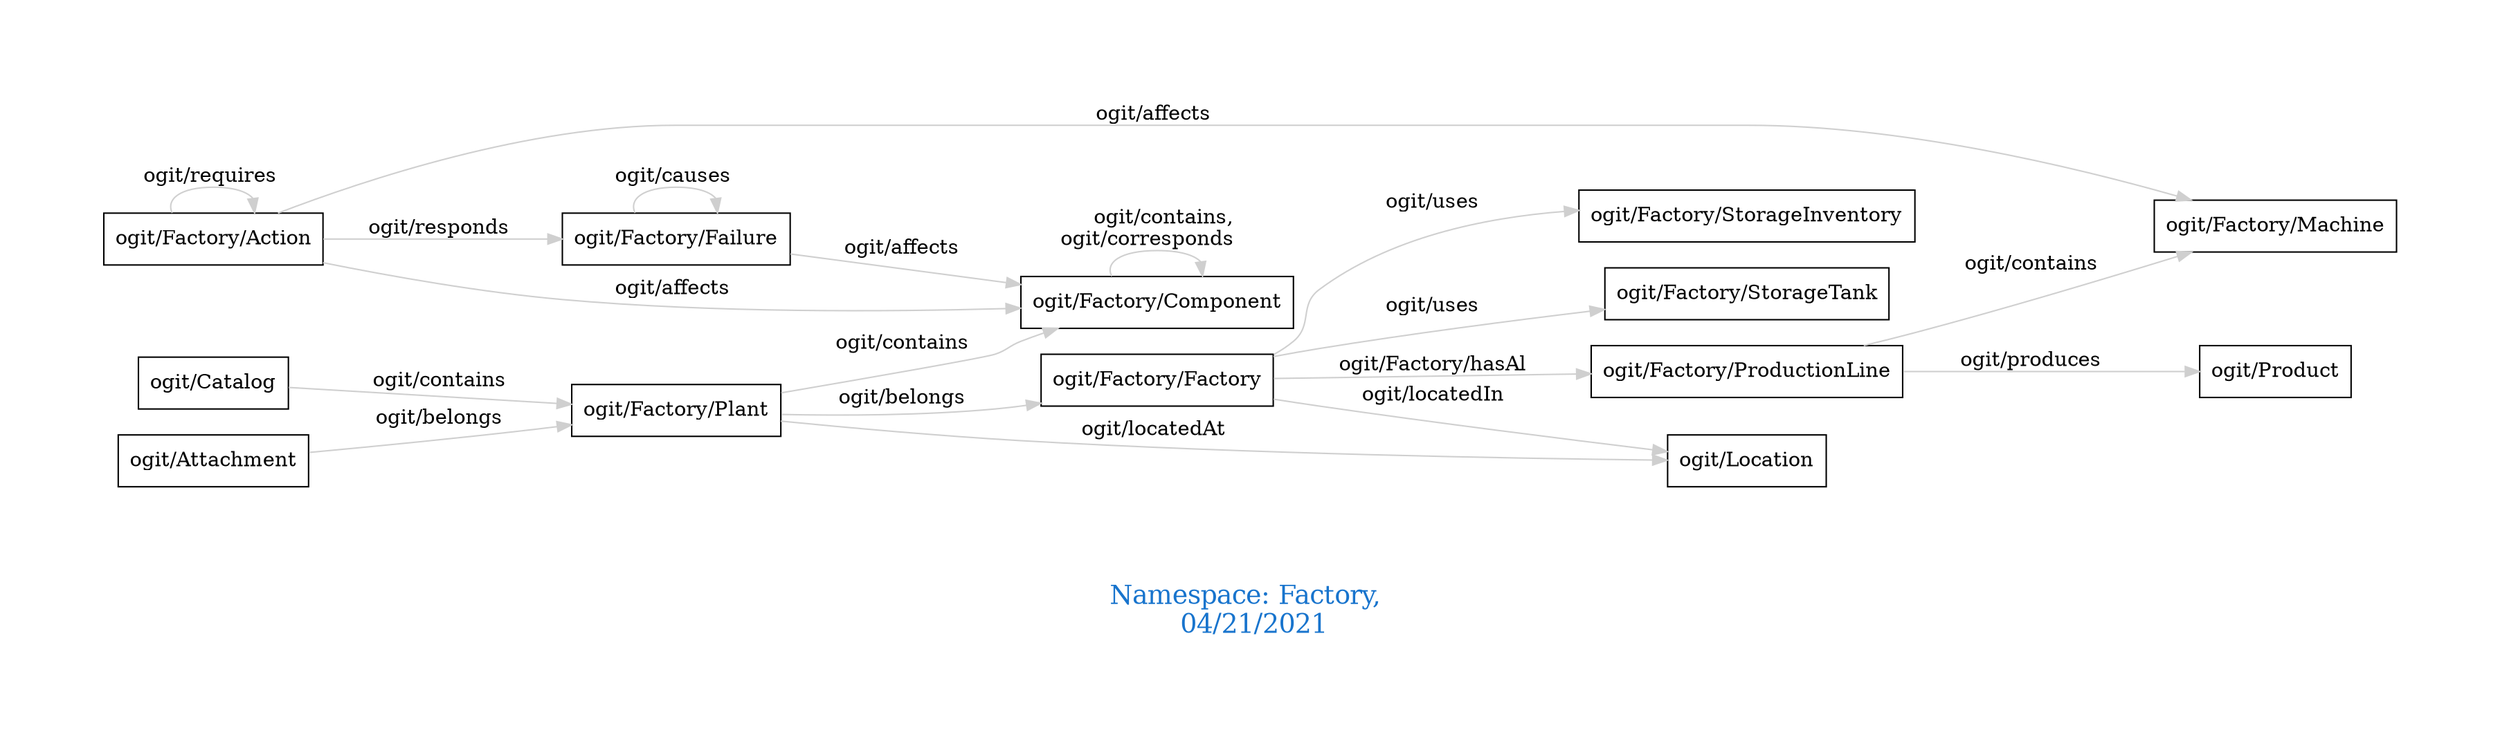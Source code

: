 digraph OGIT_ontology {
 graph [ rankdir= LR,pad=1 
fontsize = 18,
fontcolor= dodgerblue3,label = "\n\n\nNamespace: Factory, \n 04/21/2021"];
node[shape=polygon];
edge [  color="gray81"];

   "ogit/Factory/Plant" -> "ogit/Factory/Component" [label="   ogit/contains    "];
   "ogit/Factory/ProductionLine" -> "ogit/Factory/Machine" [label="   ogit/contains    "];
   "ogit/Catalog" -> "ogit/Factory/Plant" [label="   ogit/contains    "];
   "ogit/Factory/Factory" -> "ogit/Factory/ProductionLine" [label="   ogit/Factory/hasAl    "];
   "ogit/Factory/Plant" -> "ogit/Location" [label="   ogit/locatedAt    "];
   "ogit/Factory/Factory" -> "ogit/Location" [label="   ogit/locatedIn    "];
   "ogit/Factory/Action" -> "ogit/Factory/Component" [label="   ogit/affects    "];
   "ogit/Factory/Action" -> "ogit/Factory/Machine" [label="   ogit/affects    "];
   "ogit/Factory/Failure" -> "ogit/Factory/Component" [label="   ogit/affects    "];
   "ogit/Factory/Action" -> "ogit/Factory/Failure" [label="   ogit/responds    "];
   "ogit/Factory/ProductionLine" -> "ogit/Product" [label="   ogit/produces    "];
   "ogit/Factory/Plant" -> "ogit/Factory/Factory" [label="   ogit/belongs    "];
   "ogit/Attachment" -> "ogit/Factory/Plant" [label="   ogit/belongs    "];
   "ogit/Factory/Factory" -> "ogit/Factory/StorageInventory" [label="   ogit/uses    "];
   "ogit/Factory/Factory" -> "ogit/Factory/StorageTank" [label="   ogit/uses    "];
   "ogit/Factory/Action" -> "ogit/Factory/Action" [label="   ogit/requires    "];
   "ogit/Factory/Component" -> "ogit/Factory/Component" [label="   ogit/contains, \n ogit/corresponds    "];
   "ogit/Factory/Failure" -> "ogit/Factory/Failure" [label="   ogit/causes    "];
}
